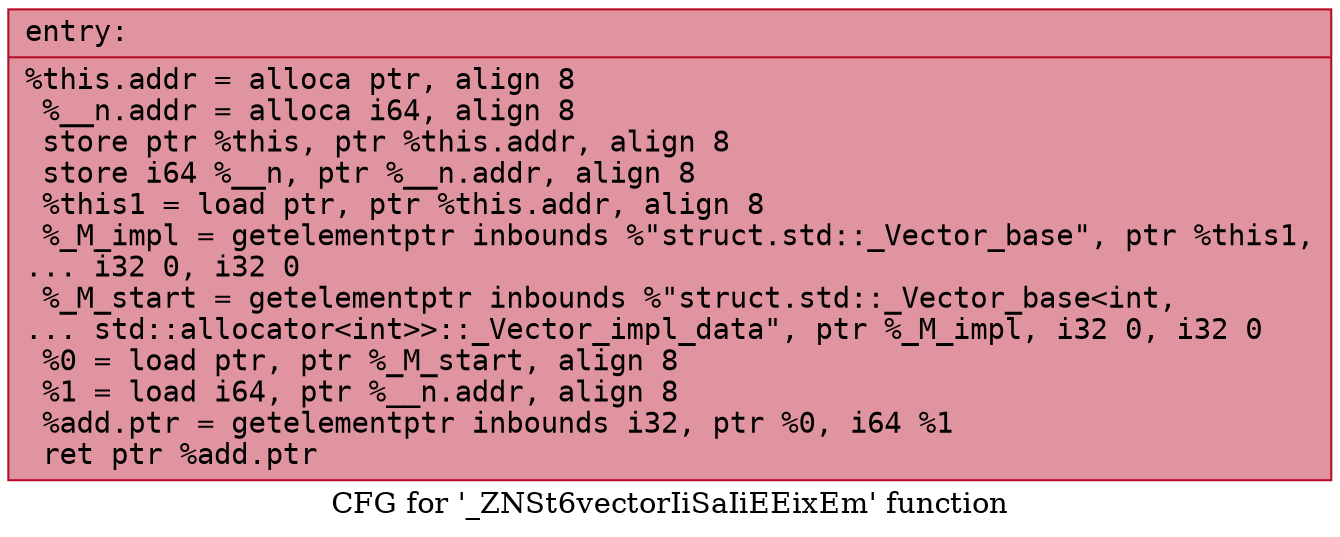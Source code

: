 digraph "CFG for '_ZNSt6vectorIiSaIiEEixEm' function" {
	label="CFG for '_ZNSt6vectorIiSaIiEEixEm' function";

	Node0x562da200ba90 [shape=record,color="#b70d28ff", style=filled, fillcolor="#b70d2870" fontname="Courier",label="{entry:\l|  %this.addr = alloca ptr, align 8\l  %__n.addr = alloca i64, align 8\l  store ptr %this, ptr %this.addr, align 8\l  store i64 %__n, ptr %__n.addr, align 8\l  %this1 = load ptr, ptr %this.addr, align 8\l  %_M_impl = getelementptr inbounds %\"struct.std::_Vector_base\", ptr %this1,\l... i32 0, i32 0\l  %_M_start = getelementptr inbounds %\"struct.std::_Vector_base\<int,\l... std::allocator\<int\>\>::_Vector_impl_data\", ptr %_M_impl, i32 0, i32 0\l  %0 = load ptr, ptr %_M_start, align 8\l  %1 = load i64, ptr %__n.addr, align 8\l  %add.ptr = getelementptr inbounds i32, ptr %0, i64 %1\l  ret ptr %add.ptr\l}"];
}

